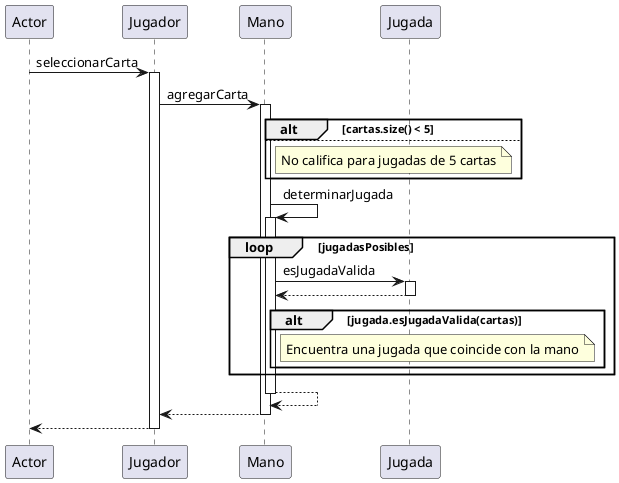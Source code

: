 @startuml
participant Actor
Actor -> Jugador : seleccionarCarta
activate Jugador
Jugador -> Mano : agregarCarta
activate Mano
alt cartas.size() < 5
else 
note right of Mano : No califica para jugadas de 5 cartas
end
Mano -> Mano : determinarJugada
activate Mano
loop jugadasPosibles
Mano -> Jugada : esJugadaValida
activate Jugada
Jugada --> Mano
deactivate Jugada
alt jugada.esJugadaValida(cartas)
note right of Mano : Encuentra una jugada que coincide con la mano
end
end
Mano --> Mano
deactivate Mano
Mano --> Jugador
deactivate Mano
return
@enduml
